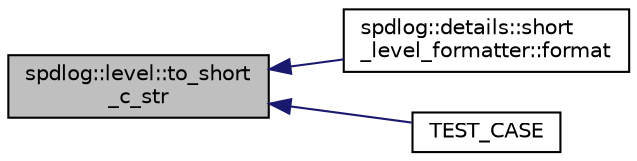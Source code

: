 digraph "spdlog::level::to_short_c_str"
{
  edge [fontname="Helvetica",fontsize="10",labelfontname="Helvetica",labelfontsize="10"];
  node [fontname="Helvetica",fontsize="10",shape=record];
  rankdir="LR";
  Node1 [label="spdlog::level::to_short\l_c_str",height=0.2,width=0.4,color="black", fillcolor="grey75", style="filled" fontcolor="black"];
  Node1 -> Node2 [dir="back",color="midnightblue",fontsize="10",style="solid",fontname="Helvetica"];
  Node2 [label="spdlog::details::short\l_level_formatter::format",height=0.2,width=0.4,color="black", fillcolor="white", style="filled",URL="$classspdlog_1_1details_1_1short__level__formatter.html#acf241e8ab58e6142e02a9c493034f81d"];
  Node1 -> Node3 [dir="back",color="midnightblue",fontsize="10",style="solid",fontname="Helvetica"];
  Node3 [label="TEST_CASE",height=0.2,width=0.4,color="black", fillcolor="white", style="filled",URL="$test__misc_8cpp.html#ac0d41909f0de660e48cdac8dd3566043"];
}
